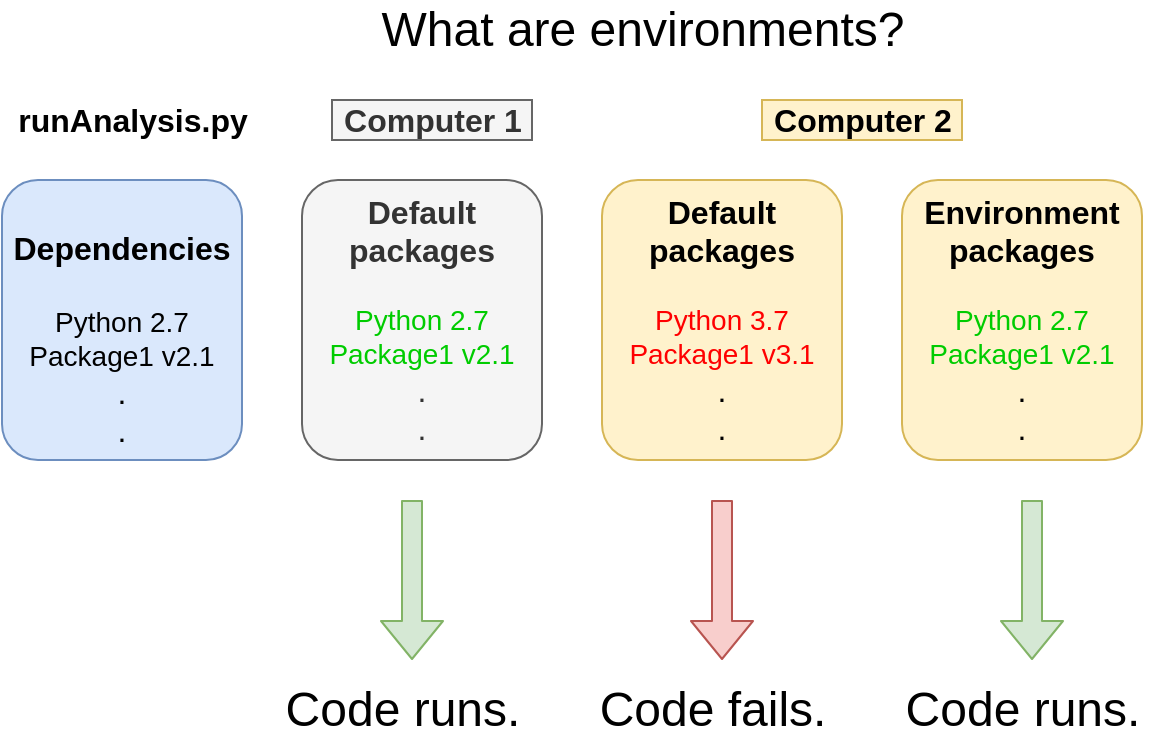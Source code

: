 <mxfile version="12.9.7"><diagram id="2YgxMC9fOtxtZDdBdXGe" name="Page-1"><mxGraphModel dx="466" dy="409" grid="1" gridSize="10" guides="1" tooltips="1" connect="1" arrows="1" fold="1" page="1" pageScale="1" pageWidth="850" pageHeight="1100" math="0" shadow="0"><root><mxCell id="0"/><mxCell id="1" parent="0"/><mxCell id="Sb7JyWO-5TM8OB6NvW-2-1" value="What are environments?" style="text;html=1;align=center;verticalAlign=middle;resizable=0;points=[];autosize=1;fontSize=24;" parent="1" vertex="1"><mxGeometry x="210" y="120" width="280" height="30" as="geometry"/></mxCell><mxCell id="Sb7JyWO-5TM8OB6NvW-2-2" value="runAnalysis.py" style="text;html=1;align=center;verticalAlign=middle;resizable=0;points=[];autosize=1;fontSize=16;fontStyle=1" parent="1" vertex="1"><mxGeometry x="30" y="170" width="130" height="20" as="geometry"/></mxCell><mxCell id="Sb7JyWO-5TM8OB6NvW-2-3" value="&lt;div&gt;&lt;b&gt;&lt;br&gt;&lt;/b&gt;&lt;/div&gt;&lt;div&gt;&lt;b&gt;&lt;br&gt;&lt;/b&gt;&lt;/div&gt;&lt;div&gt;&lt;b&gt;Dependencies&lt;/b&gt;&lt;/div&gt;&lt;div&gt;&lt;br&gt;&lt;/div&gt;&lt;div style=&quot;font-size: 14px&quot;&gt;&lt;font style=&quot;font-size: 14px&quot;&gt;Python 2.7&lt;/font&gt;&lt;/div&gt;&lt;div style=&quot;font-size: 14px&quot;&gt;&lt;font style=&quot;font-size: 14px&quot;&gt;Package1 v2.1&lt;/font&gt;&lt;/div&gt;&lt;div&gt;.&lt;/div&gt;&lt;div&gt;.&lt;/div&gt;&lt;div&gt;&lt;br&gt;&lt;/div&gt;" style="rounded=1;whiteSpace=wrap;html=1;fontSize=16;fillColor=#dae8fc;strokeColor=#6c8ebf;" parent="1" vertex="1"><mxGeometry x="30" y="210" width="120" height="140" as="geometry"/></mxCell><mxCell id="Sb7JyWO-5TM8OB6NvW-2-5" style="edgeStyle=orthogonalEdgeStyle;rounded=0;orthogonalLoop=1;jettySize=auto;html=1;exitX=0.5;exitY=1;exitDx=0;exitDy=0;fontSize=16;" parent="1" source="Sb7JyWO-5TM8OB6NvW-2-3" target="Sb7JyWO-5TM8OB6NvW-2-3" edge="1"><mxGeometry relative="1" as="geometry"/></mxCell><mxCell id="Sb7JyWO-5TM8OB6NvW-2-6" value="&lt;div&gt;&lt;b&gt;&lt;br&gt;&lt;/b&gt;&lt;/div&gt;&lt;div&gt;&lt;b&gt;Default&lt;/b&gt;&lt;/div&gt;&lt;div&gt;&lt;b&gt;packages&lt;br&gt;&lt;/b&gt;&lt;/div&gt;&lt;div style=&quot;font-size: 14px&quot;&gt;&lt;font style=&quot;font-size: 14px&quot;&gt;&lt;br&gt;&lt;/font&gt;&lt;/div&gt;&lt;div style=&quot;font-size: 14px&quot;&gt;&lt;font style=&quot;font-size: 14px&quot; color=&quot;#00CC00&quot;&gt;Python 2.7&lt;/font&gt;&lt;/div&gt;&lt;div style=&quot;font-size: 14px&quot;&gt;&lt;font style=&quot;font-size: 14px&quot; color=&quot;#00CC00&quot;&gt;Package1 v2.1&lt;/font&gt;&lt;/div&gt;&lt;div&gt;.&lt;/div&gt;&lt;div&gt;.&lt;/div&gt;&lt;div&gt;&lt;br&gt;&lt;/div&gt;" style="rounded=1;whiteSpace=wrap;html=1;fontSize=16;fillColor=#f5f5f5;strokeColor=#666666;fontColor=#333333;" parent="1" vertex="1"><mxGeometry x="180" y="210" width="120" height="140" as="geometry"/></mxCell><mxCell id="Sb7JyWO-5TM8OB6NvW-2-7" value="" style="shape=flexArrow;endArrow=classic;html=1;fontSize=16;fillColor=#d5e8d4;strokeColor=#82b366;" parent="1" edge="1"><mxGeometry width="50" height="50" relative="1" as="geometry"><mxPoint x="235" y="370" as="sourcePoint"/><mxPoint x="235" y="450" as="targetPoint"/></mxGeometry></mxCell><mxCell id="Sb7JyWO-5TM8OB6NvW-2-8" value="Code runs." style="text;html=1;align=center;verticalAlign=middle;resizable=0;points=[];autosize=1;fontSize=24;" parent="1" vertex="1"><mxGeometry x="165" y="460" width="130" height="30" as="geometry"/></mxCell><mxCell id="Sb7JyWO-5TM8OB6NvW-2-13" value="" style="shape=flexArrow;endArrow=classic;html=1;fontSize=16;fillColor=#f8cecc;strokeColor=#b85450;" parent="1" edge="1"><mxGeometry width="50" height="50" relative="1" as="geometry"><mxPoint x="390" y="370" as="sourcePoint"/><mxPoint x="390" y="450" as="targetPoint"/></mxGeometry></mxCell><mxCell id="Sb7JyWO-5TM8OB6NvW-2-14" value="Code fails." style="text;html=1;align=center;verticalAlign=middle;resizable=0;points=[];autosize=1;fontSize=24;" parent="1" vertex="1"><mxGeometry x="320" y="460" width="130" height="30" as="geometry"/></mxCell><mxCell id="Sb7JyWO-5TM8OB6NvW-2-16" value="" style="shape=flexArrow;endArrow=classic;html=1;fontSize=16;fillColor=#d5e8d4;strokeColor=#82b366;" parent="1" edge="1"><mxGeometry width="50" height="50" relative="1" as="geometry"><mxPoint x="545" y="370" as="sourcePoint"/><mxPoint x="545" y="450" as="targetPoint"/></mxGeometry></mxCell><mxCell id="Sb7JyWO-5TM8OB6NvW-2-17" value="Code runs." style="text;html=1;align=center;verticalAlign=middle;resizable=0;points=[];autosize=1;fontSize=24;" parent="1" vertex="1"><mxGeometry x="475" y="460" width="130" height="30" as="geometry"/></mxCell><mxCell id="Sb7JyWO-5TM8OB6NvW-2-20" value="Computer 1" style="text;html=1;align=center;verticalAlign=middle;resizable=0;points=[];autosize=1;fontSize=16;fontStyle=1;fillColor=#f5f5f5;strokeColor=#666666;fontColor=#333333;" parent="1" vertex="1"><mxGeometry x="195" y="170" width="100" height="20" as="geometry"/></mxCell><mxCell id="Sb7JyWO-5TM8OB6NvW-2-21" value="&lt;div&gt;&lt;b&gt;&lt;br&gt;&lt;/b&gt;&lt;/div&gt;&lt;div&gt;&lt;b&gt;Default&lt;/b&gt;&lt;/div&gt;&lt;div&gt;&lt;b&gt;packages&lt;br&gt;&lt;/b&gt;&lt;/div&gt;&lt;div style=&quot;font-size: 14px&quot;&gt;&lt;font style=&quot;font-size: 14px&quot;&gt;&lt;br&gt;&lt;/font&gt;&lt;/div&gt;&lt;div style=&quot;font-size: 14px&quot;&gt;&lt;font color=&quot;#FF0000&quot;&gt;&lt;font style=&quot;font-size: 14px&quot;&gt;Python 3.7&lt;/font&gt;&lt;/font&gt;&lt;/div&gt;&lt;div style=&quot;font-size: 14px&quot;&gt;&lt;font color=&quot;#FF0000&quot;&gt;&lt;font style=&quot;font-size: 14px&quot;&gt;Package1 v3.1&lt;/font&gt;&lt;/font&gt;&lt;/div&gt;&lt;div&gt;.&lt;/div&gt;&lt;div&gt;.&lt;/div&gt;&lt;div&gt;&lt;br&gt;&lt;/div&gt;" style="rounded=1;whiteSpace=wrap;html=1;fontSize=16;fillColor=#fff2cc;strokeColor=#d6b656;" parent="1" vertex="1"><mxGeometry x="330" y="210" width="120" height="140" as="geometry"/></mxCell><mxCell id="Sb7JyWO-5TM8OB6NvW-2-22" value="&lt;div&gt;&lt;b&gt;&lt;br&gt;&lt;/b&gt;&lt;/div&gt;&lt;div&gt;&lt;b&gt;Environment&lt;/b&gt;&lt;/div&gt;&lt;div&gt;&lt;b&gt;packages&lt;br&gt;&lt;/b&gt;&lt;/div&gt;&lt;div style=&quot;font-size: 14px&quot;&gt;&lt;font style=&quot;font-size: 14px&quot;&gt;&lt;br&gt;&lt;/font&gt;&lt;/div&gt;&lt;div style=&quot;font-size: 14px&quot;&gt;&lt;div style=&quot;font-size: 14px&quot;&gt;&lt;font color=&quot;#00CC00&quot;&gt;&lt;font style=&quot;font-size: 14px&quot;&gt;Python 2.7&lt;/font&gt;&lt;/font&gt;&lt;/div&gt;&lt;/div&gt;&lt;div style=&quot;font-size: 14px&quot;&gt;&lt;font color=&quot;#00CC00&quot;&gt;&lt;font style=&quot;font-size: 14px&quot;&gt;Package1 v2.1&lt;/font&gt;&lt;/font&gt;&lt;/div&gt;&lt;div&gt;.&lt;/div&gt;&lt;div&gt;.&lt;/div&gt;&lt;div&gt;&lt;br&gt;&lt;/div&gt;" style="rounded=1;whiteSpace=wrap;html=1;fontSize=16;fillColor=#fff2cc;strokeColor=#d6b656;" parent="1" vertex="1"><mxGeometry x="480" y="210" width="120" height="140" as="geometry"/></mxCell><mxCell id="Sb7JyWO-5TM8OB6NvW-2-23" value="Computer 2" style="text;html=1;align=center;verticalAlign=middle;resizable=0;points=[];autosize=1;fontSize=16;fontStyle=1;fillColor=#fff2cc;strokeColor=#d6b656;" parent="1" vertex="1"><mxGeometry x="410" y="170" width="100" height="20" as="geometry"/></mxCell></root></mxGraphModel></diagram></mxfile>